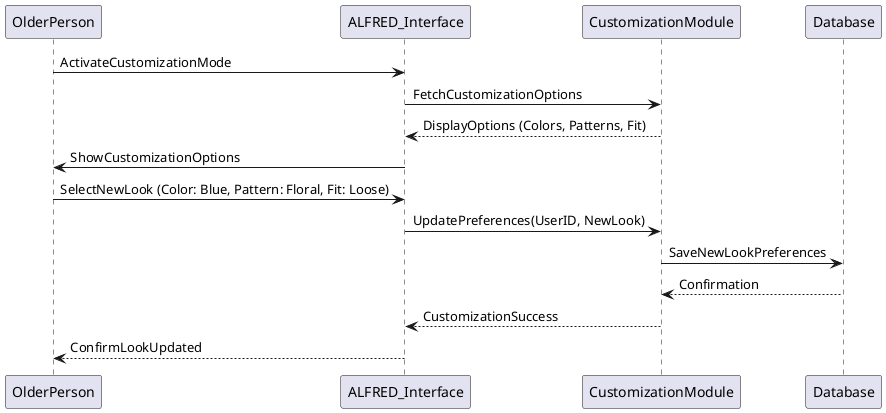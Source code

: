@startuml
participant OlderPerson as O
participant ALFRED_Interface as AI
participant CustomizationModule as CM
participant Database as DB

O->AI: ActivateCustomizationMode
AI->CM: FetchCustomizationOptions
CM-->AI: DisplayOptions (Colors, Patterns, Fit)
AI->O: ShowCustomizationOptions
O->AI: SelectNewLook (Color: Blue, Pattern: Floral, Fit: Loose)
AI->CM: UpdatePreferences(UserID, NewLook)
CM->DB: SaveNewLookPreferences
DB-->CM: Confirmation
CM-->AI: CustomizationSuccess
AI-->O: ConfirmLookUpdated

@enduml